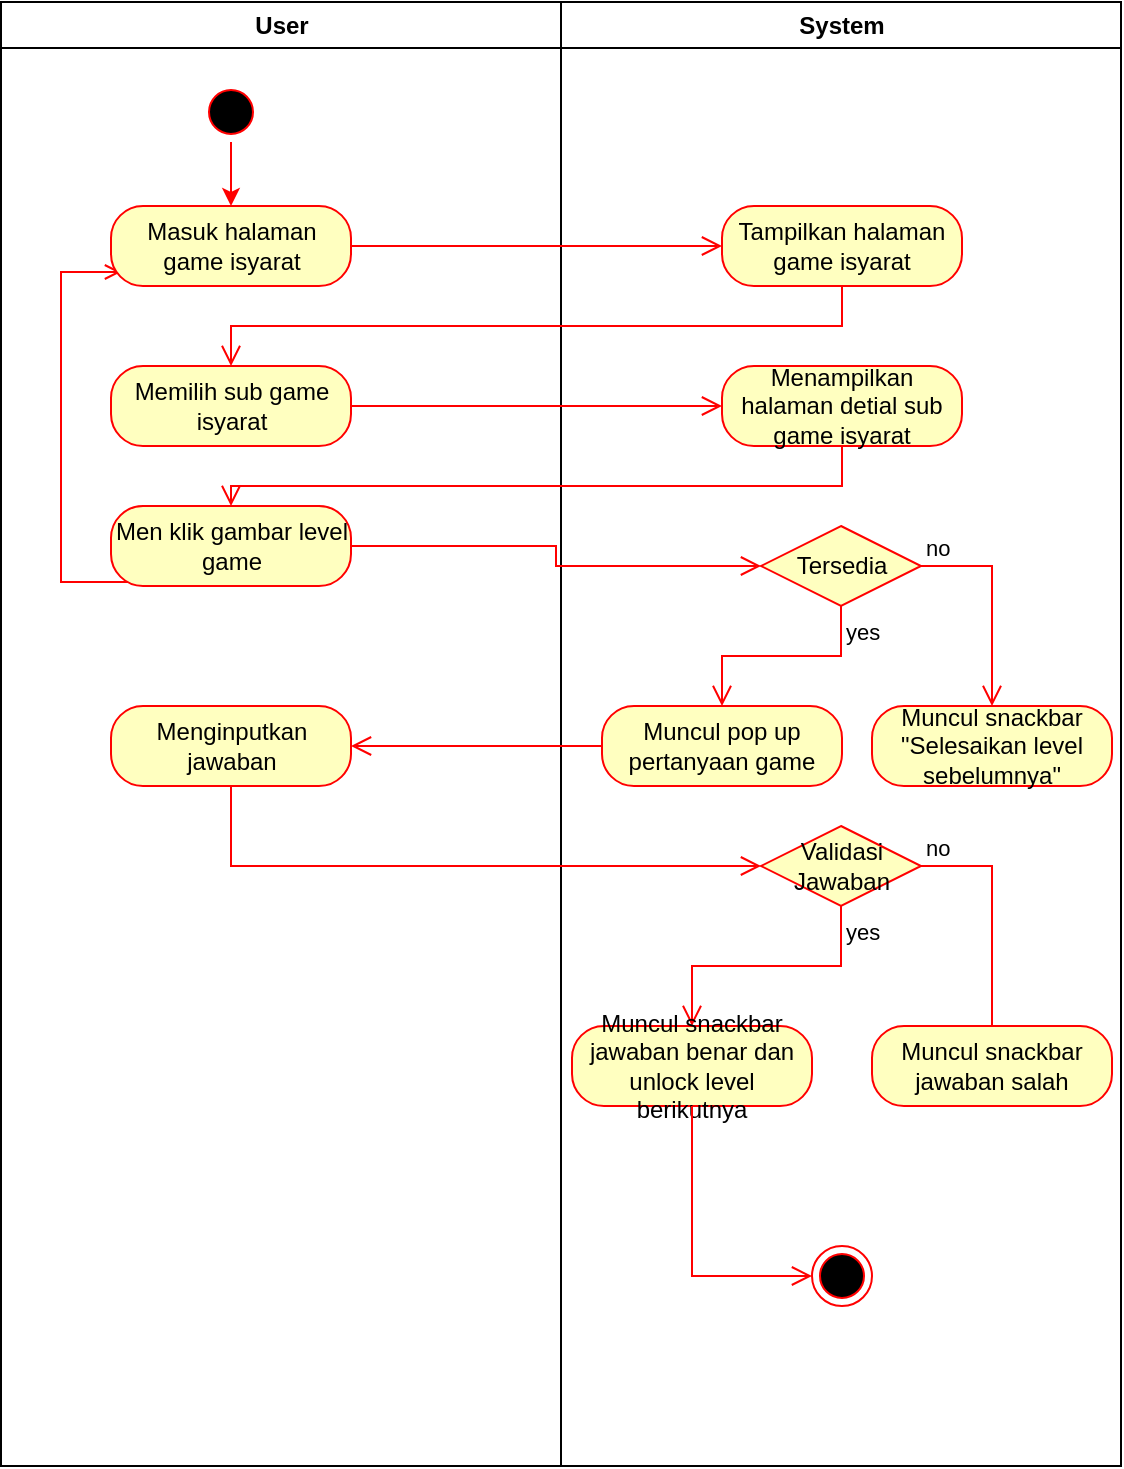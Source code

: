 <mxfile version="21.1.1" type="github">
  <diagram name="Page-1" id="e7e014a7-5840-1c2e-5031-d8a46d1fe8dd">
    <mxGraphModel dx="1327" dy="772" grid="1" gridSize="10" guides="1" tooltips="1" connect="1" arrows="1" fold="1" page="1" pageScale="1" pageWidth="1169" pageHeight="826" background="none" math="0" shadow="0">
      <root>
        <mxCell id="0" />
        <mxCell id="1" parent="0" />
        <mxCell id="2" value="User" style="swimlane;whiteSpace=wrap" parent="1" vertex="1">
          <mxGeometry x="164.5" y="128" width="280" height="732" as="geometry" />
        </mxCell>
        <mxCell id="XKiaGi2St14nV2Fpxqwa-43" style="edgeStyle=orthogonalEdgeStyle;rounded=0;orthogonalLoop=1;jettySize=auto;html=1;strokeColor=#FF0000;" edge="1" parent="2" source="5" target="XKiaGi2St14nV2Fpxqwa-41">
          <mxGeometry relative="1" as="geometry" />
        </mxCell>
        <mxCell id="5" value="" style="ellipse;shape=startState;fillColor=#000000;strokeColor=#ff0000;" parent="2" vertex="1">
          <mxGeometry x="100" y="40" width="30" height="30" as="geometry" />
        </mxCell>
        <mxCell id="12" value="" style="edgeStyle=elbowEdgeStyle;elbow=horizontal;strokeColor=#FF0000;endArrow=open;endFill=1;rounded=0" parent="2" source="10" edge="1">
          <mxGeometry width="100" height="100" relative="1" as="geometry">
            <mxPoint x="160" y="290" as="sourcePoint" />
            <mxPoint x="60" y="135" as="targetPoint" />
            <Array as="points">
              <mxPoint x="30" y="250" />
            </Array>
          </mxGeometry>
        </mxCell>
        <mxCell id="XKiaGi2St14nV2Fpxqwa-41" value="Masuk halaman game isyarat" style="rounded=1;whiteSpace=wrap;html=1;arcSize=40;fontColor=#000000;fillColor=#ffffc0;strokeColor=#ff0000;" vertex="1" parent="2">
          <mxGeometry x="55" y="102" width="120" height="40" as="geometry" />
        </mxCell>
        <mxCell id="XKiaGi2St14nV2Fpxqwa-46" value="Memilih sub game isyarat" style="rounded=1;whiteSpace=wrap;html=1;arcSize=40;fontColor=#000000;fillColor=#ffffc0;strokeColor=#ff0000;" vertex="1" parent="2">
          <mxGeometry x="55" y="182" width="120" height="40" as="geometry" />
        </mxCell>
        <mxCell id="XKiaGi2St14nV2Fpxqwa-52" value="Men klik gambar level game" style="rounded=1;whiteSpace=wrap;html=1;arcSize=40;fontColor=#000000;fillColor=#ffffc0;strokeColor=#ff0000;" vertex="1" parent="2">
          <mxGeometry x="55" y="252" width="120" height="40" as="geometry" />
        </mxCell>
        <mxCell id="XKiaGi2St14nV2Fpxqwa-61" value="&lt;div&gt;Menginputkan jawaban&lt;/div&gt;" style="rounded=1;whiteSpace=wrap;html=1;arcSize=40;fontColor=#000000;fillColor=#ffffc0;strokeColor=#ff0000;" vertex="1" parent="2">
          <mxGeometry x="55" y="352" width="120" height="40" as="geometry" />
        </mxCell>
        <mxCell id="3" value="System" style="swimlane;whiteSpace=wrap" parent="1" vertex="1">
          <mxGeometry x="444.5" y="128" width="280" height="732" as="geometry" />
        </mxCell>
        <mxCell id="XKiaGi2St14nV2Fpxqwa-44" value="Tampilkan halaman game isyarat" style="rounded=1;whiteSpace=wrap;html=1;arcSize=40;fontColor=#000000;fillColor=#ffffc0;strokeColor=#ff0000;" vertex="1" parent="3">
          <mxGeometry x="80.5" y="102" width="120" height="40" as="geometry" />
        </mxCell>
        <mxCell id="XKiaGi2St14nV2Fpxqwa-50" value="Menampilkan halaman detial sub game isyarat" style="rounded=1;whiteSpace=wrap;html=1;arcSize=40;fontColor=#000000;fillColor=#ffffc0;strokeColor=#ff0000;" vertex="1" parent="3">
          <mxGeometry x="80.5" y="182" width="120" height="40" as="geometry" />
        </mxCell>
        <mxCell id="XKiaGi2St14nV2Fpxqwa-54" value="Tersedia" style="rhombus;whiteSpace=wrap;html=1;fontColor=#000000;fillColor=#ffffc0;strokeColor=#ff0000;" vertex="1" parent="3">
          <mxGeometry x="100" y="262" width="80" height="40" as="geometry" />
        </mxCell>
        <mxCell id="XKiaGi2St14nV2Fpxqwa-55" value="no" style="edgeStyle=orthogonalEdgeStyle;html=1;align=left;verticalAlign=bottom;endArrow=open;endSize=8;strokeColor=#ff0000;rounded=0;exitX=1;exitY=0.5;exitDx=0;exitDy=0;" edge="1" source="XKiaGi2St14nV2Fpxqwa-54" parent="3" target="XKiaGi2St14nV2Fpxqwa-59">
          <mxGeometry x="-1" relative="1" as="geometry">
            <mxPoint x="280" y="282" as="targetPoint" />
          </mxGeometry>
        </mxCell>
        <mxCell id="XKiaGi2St14nV2Fpxqwa-56" value="yes" style="edgeStyle=orthogonalEdgeStyle;html=1;align=left;verticalAlign=top;endArrow=open;endSize=8;strokeColor=#ff0000;rounded=0;" edge="1" source="XKiaGi2St14nV2Fpxqwa-54" parent="3" target="XKiaGi2St14nV2Fpxqwa-57">
          <mxGeometry x="-1" relative="1" as="geometry">
            <mxPoint x="140" y="362" as="targetPoint" />
          </mxGeometry>
        </mxCell>
        <mxCell id="XKiaGi2St14nV2Fpxqwa-57" value="Muncul pop up pertanyaan game" style="rounded=1;whiteSpace=wrap;html=1;arcSize=40;fontColor=#000000;fillColor=#ffffc0;strokeColor=#ff0000;" vertex="1" parent="3">
          <mxGeometry x="20.5" y="352" width="120" height="40" as="geometry" />
        </mxCell>
        <mxCell id="XKiaGi2St14nV2Fpxqwa-59" value="Muncul snackbar &quot;Selesaikan level sebelumnya&quot;" style="rounded=1;whiteSpace=wrap;html=1;arcSize=40;fontColor=#000000;fillColor=#ffffc0;strokeColor=#ff0000;" vertex="1" parent="3">
          <mxGeometry x="155.5" y="352" width="120" height="40" as="geometry" />
        </mxCell>
        <mxCell id="XKiaGi2St14nV2Fpxqwa-65" value="Validasi Jawaban" style="rhombus;whiteSpace=wrap;html=1;fontColor=#000000;fillColor=#ffffc0;strokeColor=#ff0000;" vertex="1" parent="3">
          <mxGeometry x="100" y="412" width="80" height="40" as="geometry" />
        </mxCell>
        <mxCell id="XKiaGi2St14nV2Fpxqwa-66" value="no" style="edgeStyle=orthogonalEdgeStyle;html=1;align=left;verticalAlign=bottom;endArrow=open;endSize=8;strokeColor=#ff0000;rounded=0;entryX=0.5;entryY=0.25;entryDx=0;entryDy=0;entryPerimeter=0;exitX=1;exitY=0.5;exitDx=0;exitDy=0;" edge="1" source="XKiaGi2St14nV2Fpxqwa-65" parent="3" target="XKiaGi2St14nV2Fpxqwa-72">
          <mxGeometry x="-1" relative="1" as="geometry">
            <mxPoint x="280" y="432" as="targetPoint" />
          </mxGeometry>
        </mxCell>
        <mxCell id="XKiaGi2St14nV2Fpxqwa-67" value="yes" style="edgeStyle=orthogonalEdgeStyle;html=1;align=left;verticalAlign=top;endArrow=open;endSize=8;strokeColor=#ff0000;rounded=0;entryX=0.5;entryY=0;entryDx=0;entryDy=0;" edge="1" source="XKiaGi2St14nV2Fpxqwa-65" parent="3" target="XKiaGi2St14nV2Fpxqwa-70">
          <mxGeometry x="-1" relative="1" as="geometry">
            <mxPoint x="140.5" y="512" as="targetPoint" />
          </mxGeometry>
        </mxCell>
        <mxCell id="XKiaGi2St14nV2Fpxqwa-70" value="Muncul snackbar jawaban benar dan unlock level berikutnya" style="rounded=1;whiteSpace=wrap;html=1;arcSize=40;fontColor=#000000;fillColor=#ffffc0;strokeColor=#ff0000;" vertex="1" parent="3">
          <mxGeometry x="5.5" y="512" width="120" height="40" as="geometry" />
        </mxCell>
        <mxCell id="XKiaGi2St14nV2Fpxqwa-71" value="" style="edgeStyle=orthogonalEdgeStyle;html=1;verticalAlign=bottom;endArrow=open;endSize=8;strokeColor=#ff0000;rounded=0;entryX=0;entryY=0.5;entryDx=0;entryDy=0;" edge="1" source="XKiaGi2St14nV2Fpxqwa-70" parent="3" target="XKiaGi2St14nV2Fpxqwa-74">
          <mxGeometry relative="1" as="geometry">
            <mxPoint x="65.5" y="612" as="targetPoint" />
          </mxGeometry>
        </mxCell>
        <mxCell id="XKiaGi2St14nV2Fpxqwa-72" value="Muncul snackbar jawaban salah" style="rounded=1;whiteSpace=wrap;html=1;arcSize=40;fontColor=#000000;fillColor=#ffffc0;strokeColor=#ff0000;" vertex="1" parent="3">
          <mxGeometry x="155.5" y="512" width="120" height="40" as="geometry" />
        </mxCell>
        <mxCell id="XKiaGi2St14nV2Fpxqwa-74" value="" style="ellipse;html=1;shape=endState;fillColor=#000000;strokeColor=#ff0000;" vertex="1" parent="3">
          <mxGeometry x="125.5" y="622" width="30" height="30" as="geometry" />
        </mxCell>
        <mxCell id="XKiaGi2St14nV2Fpxqwa-42" value="" style="edgeStyle=orthogonalEdgeStyle;html=1;verticalAlign=bottom;endArrow=open;endSize=8;strokeColor=#ff0000;rounded=0;entryX=0;entryY=0.5;entryDx=0;entryDy=0;" edge="1" source="XKiaGi2St14nV2Fpxqwa-41" parent="1" target="XKiaGi2St14nV2Fpxqwa-44">
          <mxGeometry relative="1" as="geometry">
            <mxPoint x="279.5" y="330" as="targetPoint" />
          </mxGeometry>
        </mxCell>
        <mxCell id="XKiaGi2St14nV2Fpxqwa-45" value="" style="edgeStyle=orthogonalEdgeStyle;html=1;verticalAlign=bottom;endArrow=open;endSize=8;strokeColor=#ff0000;rounded=0;entryX=0.5;entryY=0;entryDx=0;entryDy=0;" edge="1" source="XKiaGi2St14nV2Fpxqwa-44" parent="1" target="XKiaGi2St14nV2Fpxqwa-46">
          <mxGeometry relative="1" as="geometry">
            <mxPoint x="585" y="330" as="targetPoint" />
            <Array as="points">
              <mxPoint x="585" y="290" />
              <mxPoint x="280" y="290" />
            </Array>
          </mxGeometry>
        </mxCell>
        <mxCell id="XKiaGi2St14nV2Fpxqwa-47" value="" style="edgeStyle=orthogonalEdgeStyle;html=1;verticalAlign=bottom;endArrow=open;endSize=8;strokeColor=#ff0000;rounded=0;entryX=0;entryY=0.5;entryDx=0;entryDy=0;" edge="1" source="XKiaGi2St14nV2Fpxqwa-46" parent="1" target="XKiaGi2St14nV2Fpxqwa-50">
          <mxGeometry relative="1" as="geometry">
            <mxPoint x="279.5" y="450" as="targetPoint" />
          </mxGeometry>
        </mxCell>
        <mxCell id="XKiaGi2St14nV2Fpxqwa-51" value="" style="edgeStyle=orthogonalEdgeStyle;html=1;verticalAlign=bottom;endArrow=open;endSize=8;strokeColor=#ff0000;rounded=0;entryX=0.5;entryY=0;entryDx=0;entryDy=0;" edge="1" source="XKiaGi2St14nV2Fpxqwa-50" parent="1" target="XKiaGi2St14nV2Fpxqwa-52">
          <mxGeometry relative="1" as="geometry">
            <mxPoint x="585" y="410" as="targetPoint" />
            <Array as="points">
              <mxPoint x="585" y="370" />
              <mxPoint x="280" y="370" />
            </Array>
          </mxGeometry>
        </mxCell>
        <mxCell id="XKiaGi2St14nV2Fpxqwa-53" value="" style="edgeStyle=orthogonalEdgeStyle;html=1;verticalAlign=bottom;endArrow=open;endSize=8;strokeColor=#ff0000;rounded=0;entryX=0;entryY=0.5;entryDx=0;entryDy=0;" edge="1" source="XKiaGi2St14nV2Fpxqwa-52" parent="1" target="XKiaGi2St14nV2Fpxqwa-54">
          <mxGeometry relative="1" as="geometry">
            <mxPoint x="279.5" y="480" as="targetPoint" />
          </mxGeometry>
        </mxCell>
        <mxCell id="XKiaGi2St14nV2Fpxqwa-58" value="" style="edgeStyle=orthogonalEdgeStyle;html=1;verticalAlign=bottom;endArrow=open;endSize=8;strokeColor=#ff0000;rounded=0;" edge="1" source="XKiaGi2St14nV2Fpxqwa-57" parent="1" target="XKiaGi2St14nV2Fpxqwa-61">
          <mxGeometry relative="1" as="geometry">
            <mxPoint x="525" y="580" as="targetPoint" />
          </mxGeometry>
        </mxCell>
        <mxCell id="XKiaGi2St14nV2Fpxqwa-62" value="" style="edgeStyle=orthogonalEdgeStyle;html=1;verticalAlign=bottom;endArrow=open;endSize=8;strokeColor=#ff0000;rounded=0;entryX=0;entryY=0.5;entryDx=0;entryDy=0;" edge="1" source="XKiaGi2St14nV2Fpxqwa-61" parent="1" target="XKiaGi2St14nV2Fpxqwa-65">
          <mxGeometry relative="1" as="geometry">
            <mxPoint x="279.5" y="580" as="targetPoint" />
            <Array as="points">
              <mxPoint x="280" y="560" />
            </Array>
          </mxGeometry>
        </mxCell>
      </root>
    </mxGraphModel>
  </diagram>
</mxfile>
